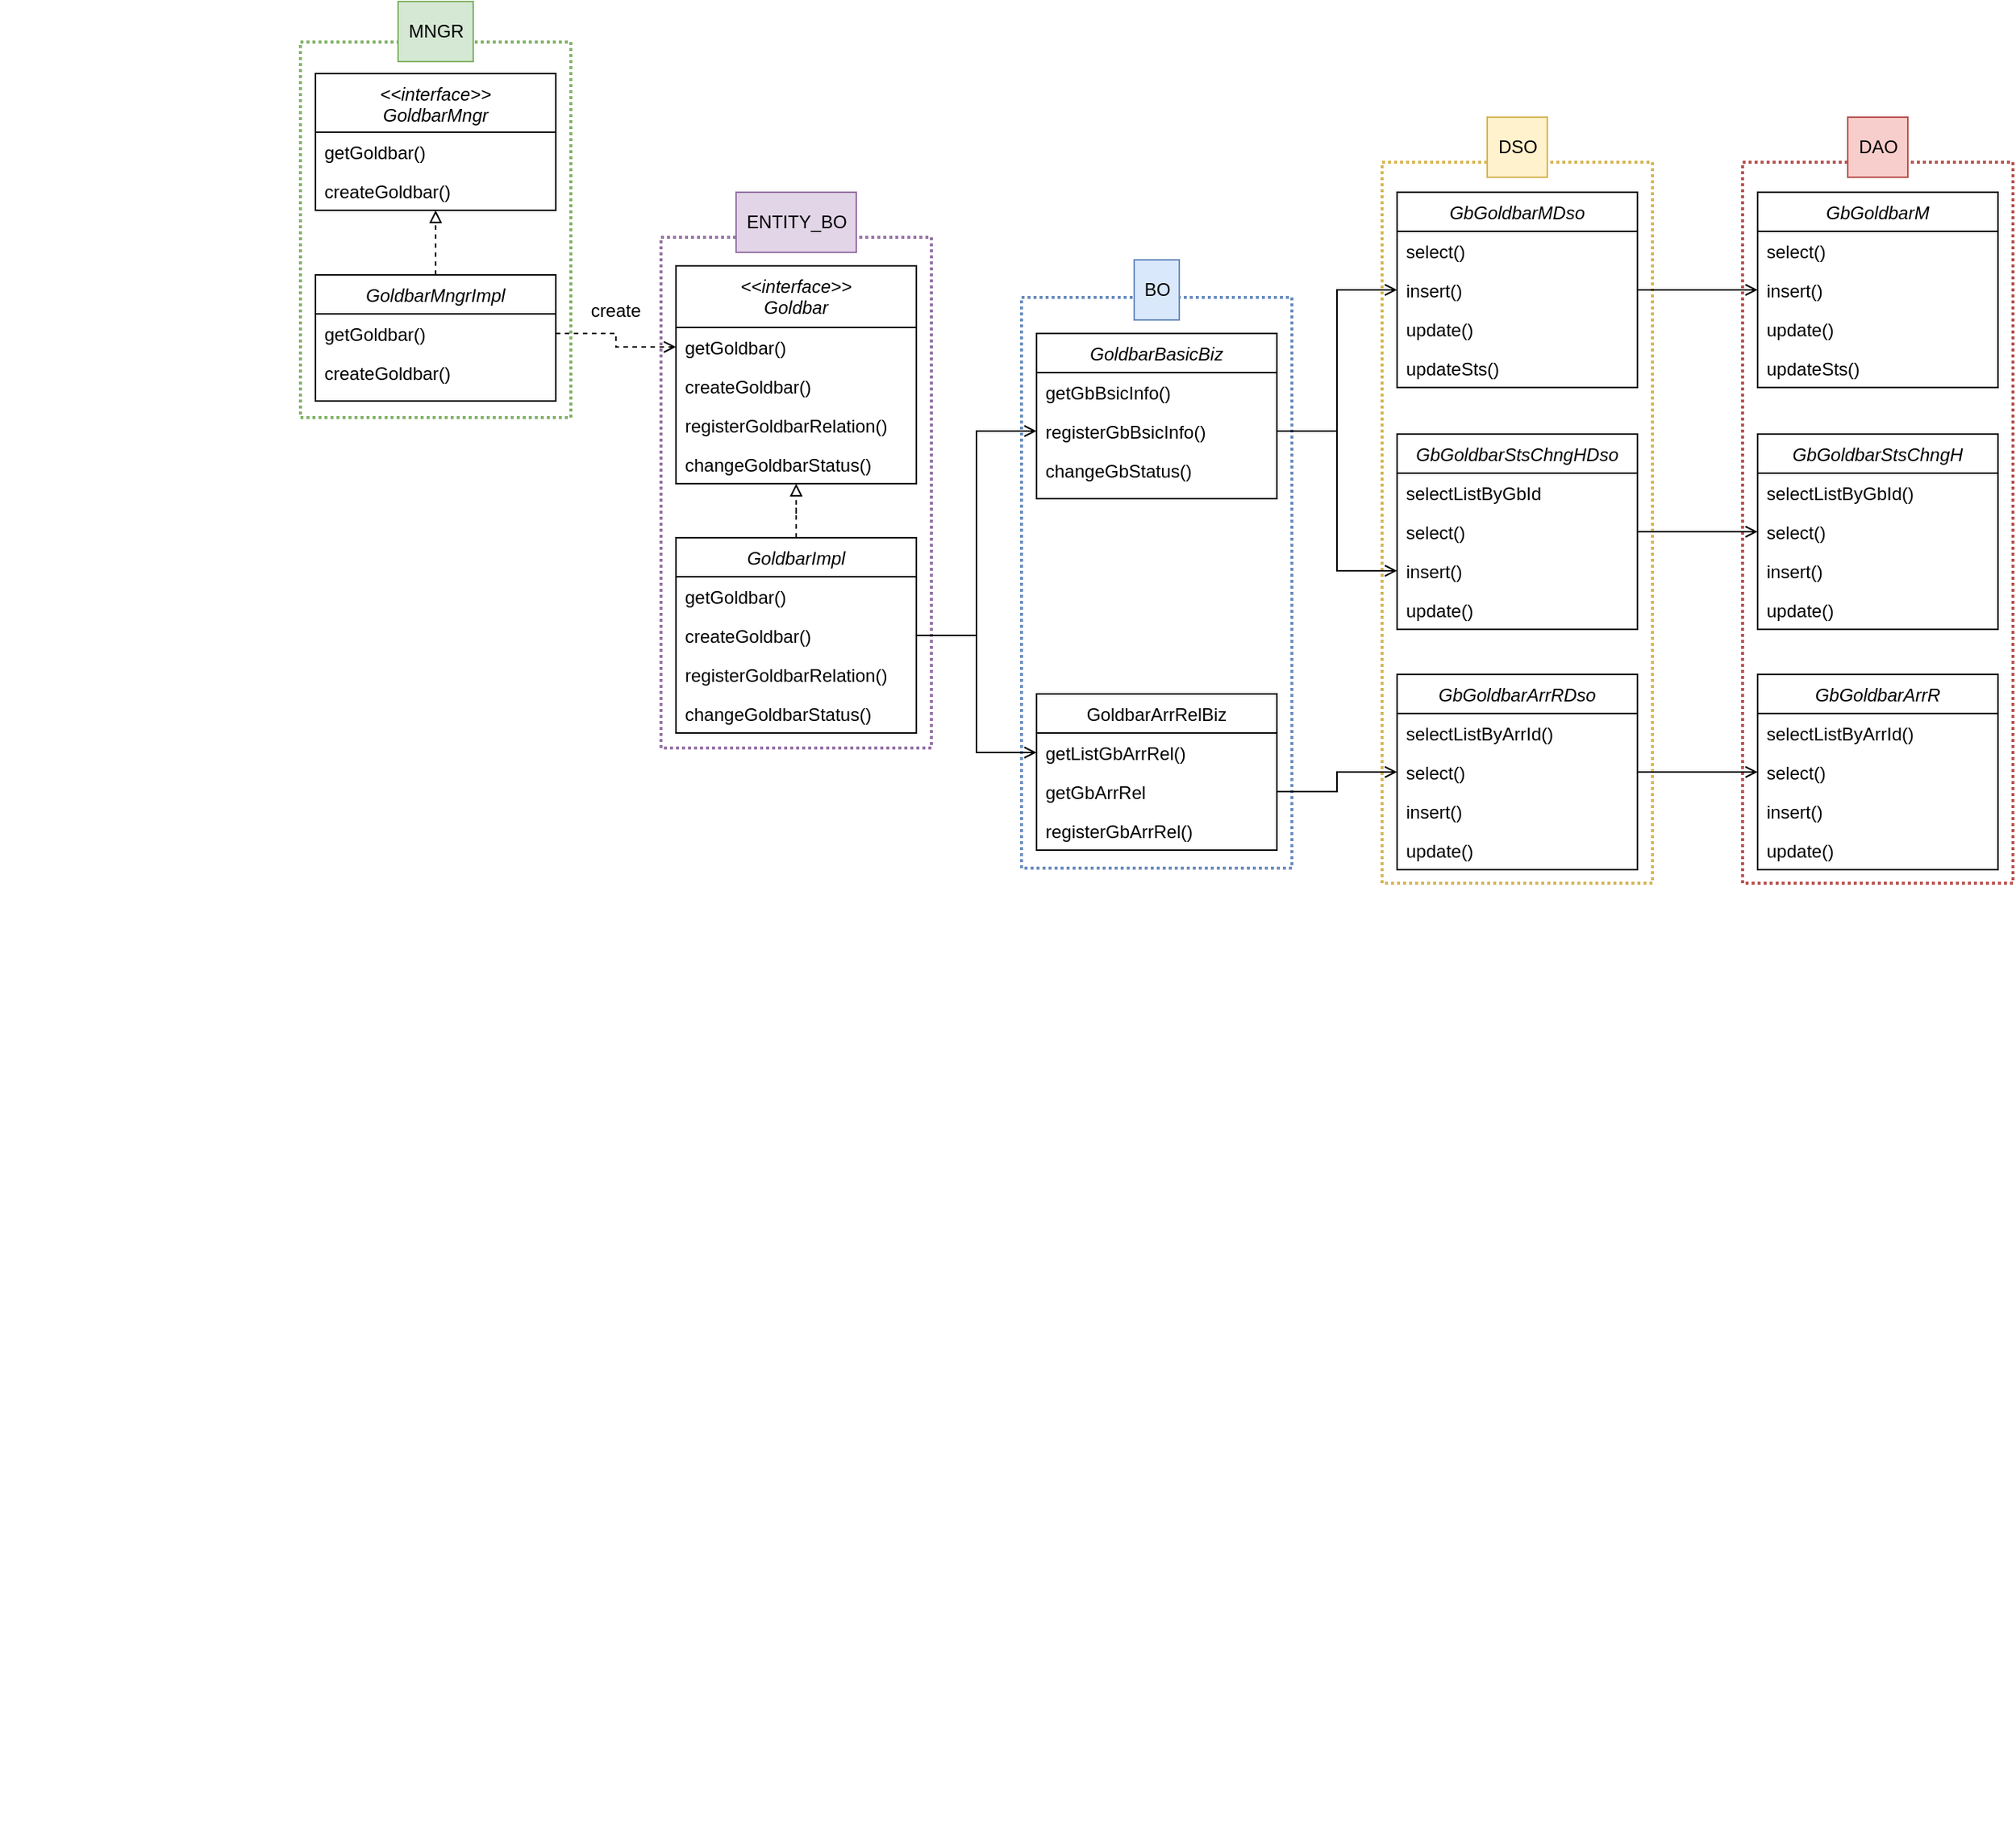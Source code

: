 <mxfile version="16.5.6" type="github">
  <diagram id="C5RBs43oDa-KdzZeNtuy" name="Page-1">
    <mxGraphModel dx="2785" dy="1581" grid="1" gridSize="10" guides="1" tooltips="1" connect="1" arrows="1" fold="1" page="1" pageScale="1" pageWidth="1169" pageHeight="827" math="0" shadow="0">
      <root>
        <mxCell id="WIyWlLk6GJQsqaUBKTNV-0" />
        <mxCell id="WIyWlLk6GJQsqaUBKTNV-1" parent="WIyWlLk6GJQsqaUBKTNV-0" />
        <mxCell id="_aGvWEQTGh2hZGQztLzS-43" value="" style="rounded=0;whiteSpace=wrap;html=1;dashed=1;dashPattern=1 1;strokeWidth=2;strokeColor=none;" parent="WIyWlLk6GJQsqaUBKTNV-1" vertex="1">
          <mxGeometry x="-370" y="490" width="1160" height="610" as="geometry" />
        </mxCell>
        <mxCell id="_aGvWEQTGh2hZGQztLzS-39" value="" style="rounded=0;whiteSpace=wrap;html=1;fillColor=none;strokeColor=#b85450;strokeWidth=2;dashed=1;dashPattern=1 1;" parent="WIyWlLk6GJQsqaUBKTNV-1" vertex="1">
          <mxGeometry x="790" y="-20" width="180" height="480" as="geometry" />
        </mxCell>
        <mxCell id="_aGvWEQTGh2hZGQztLzS-38" value="" style="rounded=0;whiteSpace=wrap;html=1;fillColor=none;strokeColor=#d6b656;strokeWidth=2;dashed=1;dashPattern=1 1;" parent="WIyWlLk6GJQsqaUBKTNV-1" vertex="1">
          <mxGeometry x="550" y="-20" width="180" height="480" as="geometry" />
        </mxCell>
        <mxCell id="_aGvWEQTGh2hZGQztLzS-36" value="" style="rounded=0;whiteSpace=wrap;html=1;fillColor=none;strokeColor=#6c8ebf;strokeWidth=2;dashed=1;dashPattern=1 1;" parent="WIyWlLk6GJQsqaUBKTNV-1" vertex="1">
          <mxGeometry x="310" y="70" width="180" height="380" as="geometry" />
        </mxCell>
        <mxCell id="_aGvWEQTGh2hZGQztLzS-33" value="" style="rounded=0;whiteSpace=wrap;html=1;fillColor=none;strokeColor=#82b366;strokeWidth=2;dashed=1;dashPattern=1 1;" parent="WIyWlLk6GJQsqaUBKTNV-1" vertex="1">
          <mxGeometry x="-170" y="-100" width="180" height="250" as="geometry" />
        </mxCell>
        <mxCell id="_aGvWEQTGh2hZGQztLzS-35" value="" style="rounded=0;whiteSpace=wrap;html=1;fillColor=none;strokeColor=#9673a6;strokeWidth=2;dashed=1;dashPattern=1 1;" parent="WIyWlLk6GJQsqaUBKTNV-1" vertex="1">
          <mxGeometry x="70" y="30" width="180" height="340" as="geometry" />
        </mxCell>
        <mxCell id="zkfFHV4jXpPFQw0GAbJ--0" value="&lt;&lt;interface&gt;&gt;&#xa;GoldbarMngr" style="swimlane;fontStyle=2;align=center;verticalAlign=top;childLayout=stackLayout;horizontal=1;startSize=39;horizontalStack=0;resizeParent=1;resizeLast=0;collapsible=1;marginBottom=0;rounded=0;shadow=0;strokeWidth=1;" parent="WIyWlLk6GJQsqaUBKTNV-1" vertex="1">
          <mxGeometry x="-160" y="-79" width="160" height="91" as="geometry">
            <mxRectangle x="230" y="140" width="160" height="26" as="alternateBounds" />
          </mxGeometry>
        </mxCell>
        <mxCell id="zkfFHV4jXpPFQw0GAbJ--1" value="getGoldbar()" style="text;align=left;verticalAlign=top;spacingLeft=4;spacingRight=4;overflow=hidden;rotatable=0;points=[[0,0.5],[1,0.5]];portConstraint=eastwest;" parent="zkfFHV4jXpPFQw0GAbJ--0" vertex="1">
          <mxGeometry y="39" width="160" height="26" as="geometry" />
        </mxCell>
        <mxCell id="zkfFHV4jXpPFQw0GAbJ--3" value="createGoldbar()" style="text;align=left;verticalAlign=top;spacingLeft=4;spacingRight=4;overflow=hidden;rotatable=0;points=[[0,0.5],[1,0.5]];portConstraint=eastwest;rounded=0;shadow=0;html=0;" parent="zkfFHV4jXpPFQw0GAbJ--0" vertex="1">
          <mxGeometry y="65" width="160" height="26" as="geometry" />
        </mxCell>
        <mxCell id="zkfFHV4jXpPFQw0GAbJ--6" value="GoldbarArrRelBiz" style="swimlane;fontStyle=0;align=center;verticalAlign=top;childLayout=stackLayout;horizontal=1;startSize=26;horizontalStack=0;resizeParent=1;resizeLast=0;collapsible=1;marginBottom=0;rounded=0;shadow=0;strokeWidth=1;" parent="WIyWlLk6GJQsqaUBKTNV-1" vertex="1">
          <mxGeometry x="320" y="334" width="160" height="104" as="geometry">
            <mxRectangle x="130" y="380" width="160" height="26" as="alternateBounds" />
          </mxGeometry>
        </mxCell>
        <mxCell id="zkfFHV4jXpPFQw0GAbJ--7" value="getListGbArrRel()" style="text;align=left;verticalAlign=top;spacingLeft=4;spacingRight=4;overflow=hidden;rotatable=0;points=[[0,0.5],[1,0.5]];portConstraint=eastwest;" parent="zkfFHV4jXpPFQw0GAbJ--6" vertex="1">
          <mxGeometry y="26" width="160" height="26" as="geometry" />
        </mxCell>
        <mxCell id="zkfFHV4jXpPFQw0GAbJ--8" value="getGbArrRel" style="text;align=left;verticalAlign=top;spacingLeft=4;spacingRight=4;overflow=hidden;rotatable=0;points=[[0,0.5],[1,0.5]];portConstraint=eastwest;rounded=0;shadow=0;html=0;" parent="zkfFHV4jXpPFQw0GAbJ--6" vertex="1">
          <mxGeometry y="52" width="160" height="26" as="geometry" />
        </mxCell>
        <mxCell id="IMYL19o0rBNONbYTWFvz-0" value="registerGbArrRel()" style="text;align=left;verticalAlign=top;spacingLeft=4;spacingRight=4;overflow=hidden;rotatable=0;points=[[0,0.5],[1,0.5]];portConstraint=eastwest;rounded=0;shadow=0;html=0;" parent="zkfFHV4jXpPFQw0GAbJ--6" vertex="1">
          <mxGeometry y="78" width="160" height="26" as="geometry" />
        </mxCell>
        <mxCell id="XhODxmY8wgKng1i2vLVl-26" value="" style="edgeStyle=orthogonalEdgeStyle;rounded=0;orthogonalLoop=1;jettySize=auto;html=1;entryX=0.5;entryY=1;entryDx=0;entryDy=0;endArrow=block;endFill=0;dashed=1;" parent="WIyWlLk6GJQsqaUBKTNV-1" source="XhODxmY8wgKng1i2vLVl-0" target="zkfFHV4jXpPFQw0GAbJ--0" edge="1">
          <mxGeometry relative="1" as="geometry" />
        </mxCell>
        <mxCell id="XhODxmY8wgKng1i2vLVl-0" value="GoldbarMngrImpl" style="swimlane;fontStyle=2;align=center;verticalAlign=top;childLayout=stackLayout;horizontal=1;startSize=26;horizontalStack=0;resizeParent=1;resizeLast=0;collapsible=1;marginBottom=0;rounded=0;shadow=0;strokeWidth=1;" parent="WIyWlLk6GJQsqaUBKTNV-1" vertex="1">
          <mxGeometry x="-160" y="55" width="160" height="84" as="geometry">
            <mxRectangle x="230" y="140" width="160" height="26" as="alternateBounds" />
          </mxGeometry>
        </mxCell>
        <mxCell id="XhODxmY8wgKng1i2vLVl-1" value="getGoldbar()" style="text;align=left;verticalAlign=top;spacingLeft=4;spacingRight=4;overflow=hidden;rotatable=0;points=[[0,0.5],[1,0.5]];portConstraint=eastwest;" parent="XhODxmY8wgKng1i2vLVl-0" vertex="1">
          <mxGeometry y="26" width="160" height="26" as="geometry" />
        </mxCell>
        <mxCell id="XhODxmY8wgKng1i2vLVl-3" value="createGoldbar()" style="text;align=left;verticalAlign=top;spacingLeft=4;spacingRight=4;overflow=hidden;rotatable=0;points=[[0,0.5],[1,0.5]];portConstraint=eastwest;rounded=0;shadow=0;html=0;" parent="XhODxmY8wgKng1i2vLVl-0" vertex="1">
          <mxGeometry y="52" width="160" height="26" as="geometry" />
        </mxCell>
        <mxCell id="XhODxmY8wgKng1i2vLVl-14" value="GoldbarBasicBiz" style="swimlane;fontStyle=2;align=center;verticalAlign=top;childLayout=stackLayout;horizontal=1;startSize=26;horizontalStack=0;resizeParent=1;resizeLast=0;collapsible=1;marginBottom=0;rounded=0;shadow=0;strokeWidth=1;" parent="WIyWlLk6GJQsqaUBKTNV-1" vertex="1">
          <mxGeometry x="320" y="94" width="160" height="110" as="geometry">
            <mxRectangle x="230" y="140" width="160" height="26" as="alternateBounds" />
          </mxGeometry>
        </mxCell>
        <mxCell id="XhODxmY8wgKng1i2vLVl-15" value="getGbBsicInfo()" style="text;align=left;verticalAlign=top;spacingLeft=4;spacingRight=4;overflow=hidden;rotatable=0;points=[[0,0.5],[1,0.5]];portConstraint=eastwest;" parent="XhODxmY8wgKng1i2vLVl-14" vertex="1">
          <mxGeometry y="26" width="160" height="26" as="geometry" />
        </mxCell>
        <mxCell id="XhODxmY8wgKng1i2vLVl-16" value="registerGbBsicInfo()" style="text;align=left;verticalAlign=top;spacingLeft=4;spacingRight=4;overflow=hidden;rotatable=0;points=[[0,0.5],[1,0.5]];portConstraint=eastwest;rounded=0;shadow=0;html=0;" parent="XhODxmY8wgKng1i2vLVl-14" vertex="1">
          <mxGeometry y="52" width="160" height="26" as="geometry" />
        </mxCell>
        <mxCell id="XhODxmY8wgKng1i2vLVl-17" value="changeGbStatus()" style="text;align=left;verticalAlign=top;spacingLeft=4;spacingRight=4;overflow=hidden;rotatable=0;points=[[0,0.5],[1,0.5]];portConstraint=eastwest;rounded=0;shadow=0;html=0;" parent="XhODxmY8wgKng1i2vLVl-14" vertex="1">
          <mxGeometry y="78" width="160" height="26" as="geometry" />
        </mxCell>
        <mxCell id="XhODxmY8wgKng1i2vLVl-22" value="GbGoldbarM" style="swimlane;fontStyle=2;align=center;verticalAlign=top;childLayout=stackLayout;horizontal=1;startSize=26;horizontalStack=0;resizeParent=1;resizeLast=0;collapsible=1;marginBottom=0;rounded=0;shadow=0;strokeWidth=1;" parent="WIyWlLk6GJQsqaUBKTNV-1" vertex="1">
          <mxGeometry x="800" width="160" height="130" as="geometry">
            <mxRectangle x="230" y="140" width="160" height="26" as="alternateBounds" />
          </mxGeometry>
        </mxCell>
        <mxCell id="XhODxmY8wgKng1i2vLVl-23" value="select()" style="text;align=left;verticalAlign=top;spacingLeft=4;spacingRight=4;overflow=hidden;rotatable=0;points=[[0,0.5],[1,0.5]];portConstraint=eastwest;" parent="XhODxmY8wgKng1i2vLVl-22" vertex="1">
          <mxGeometry y="26" width="160" height="26" as="geometry" />
        </mxCell>
        <mxCell id="XhODxmY8wgKng1i2vLVl-24" value="insert()" style="text;align=left;verticalAlign=top;spacingLeft=4;spacingRight=4;overflow=hidden;rotatable=0;points=[[0,0.5],[1,0.5]];portConstraint=eastwest;rounded=0;shadow=0;html=0;" parent="XhODxmY8wgKng1i2vLVl-22" vertex="1">
          <mxGeometry y="52" width="160" height="26" as="geometry" />
        </mxCell>
        <mxCell id="XhODxmY8wgKng1i2vLVl-25" value="update()" style="text;align=left;verticalAlign=top;spacingLeft=4;spacingRight=4;overflow=hidden;rotatable=0;points=[[0,0.5],[1,0.5]];portConstraint=eastwest;rounded=0;shadow=0;html=0;" parent="XhODxmY8wgKng1i2vLVl-22" vertex="1">
          <mxGeometry y="78" width="160" height="26" as="geometry" />
        </mxCell>
        <mxCell id="_aGvWEQTGh2hZGQztLzS-1" value="updateSts()" style="text;align=left;verticalAlign=top;spacingLeft=4;spacingRight=4;overflow=hidden;rotatable=0;points=[[0,0.5],[1,0.5]];portConstraint=eastwest;rounded=0;shadow=0;html=0;" parent="XhODxmY8wgKng1i2vLVl-22" vertex="1">
          <mxGeometry y="104" width="160" height="26" as="geometry" />
        </mxCell>
        <mxCell id="XhODxmY8wgKng1i2vLVl-28" value="" style="edgeStyle=orthogonalEdgeStyle;rounded=0;orthogonalLoop=1;jettySize=auto;html=1;entryX=0;entryY=0.5;entryDx=0;entryDy=0;exitX=1;exitY=0.5;exitDx=0;exitDy=0;endArrow=open;endFill=0;" parent="WIyWlLk6GJQsqaUBKTNV-1" source="XhODxmY8wgKng1i2vLVl-55" target="zkfFHV4jXpPFQw0GAbJ--7" edge="1">
          <mxGeometry relative="1" as="geometry">
            <mxPoint x="180" y="315" as="sourcePoint" />
            <mxPoint x="260" y="235" as="targetPoint" />
          </mxGeometry>
        </mxCell>
        <mxCell id="XhODxmY8wgKng1i2vLVl-29" value="" style="edgeStyle=orthogonalEdgeStyle;rounded=0;orthogonalLoop=1;jettySize=auto;html=1;endArrow=open;endFill=0;entryX=0;entryY=0.5;entryDx=0;entryDy=0;" parent="WIyWlLk6GJQsqaUBKTNV-1" source="XhODxmY8wgKng1i2vLVl-16" target="_aGvWEQTGh2hZGQztLzS-20" edge="1">
          <mxGeometry relative="1" as="geometry">
            <mxPoint x="465" y="235" as="targetPoint" />
          </mxGeometry>
        </mxCell>
        <mxCell id="XhODxmY8wgKng1i2vLVl-30" value="" style="edgeStyle=orthogonalEdgeStyle;rounded=0;orthogonalLoop=1;jettySize=auto;html=1;endArrow=open;endFill=0;entryX=0;entryY=0.5;entryDx=0;entryDy=0;exitX=1;exitY=0.5;exitDx=0;exitDy=0;" parent="WIyWlLk6GJQsqaUBKTNV-1" source="_aGvWEQTGh2hZGQztLzS-13" target="XhODxmY8wgKng1i2vLVl-24" edge="1">
          <mxGeometry relative="1" as="geometry">
            <mxPoint x="625" y="65" as="sourcePoint" />
          </mxGeometry>
        </mxCell>
        <mxCell id="XhODxmY8wgKng1i2vLVl-31" value="" style="edgeStyle=orthogonalEdgeStyle;rounded=0;orthogonalLoop=1;jettySize=auto;html=1;endArrow=open;endFill=0;entryX=0;entryY=0.5;entryDx=0;entryDy=0;exitX=1;exitY=0.5;exitDx=0;exitDy=0;" parent="WIyWlLk6GJQsqaUBKTNV-1" source="zkfFHV4jXpPFQw0GAbJ--8" target="_aGvWEQTGh2hZGQztLzS-24" edge="1">
          <mxGeometry relative="1" as="geometry">
            <mxPoint x="460" y="359" as="targetPoint" />
          </mxGeometry>
        </mxCell>
        <mxCell id="XhODxmY8wgKng1i2vLVl-33" value="&lt;p style=&quot;line-height: 1.2&quot;&gt;DAO&lt;/p&gt;" style="text;html=1;resizable=0;autosize=1;align=center;verticalAlign=middle;points=[];fillColor=#f8cecc;strokeColor=#b85450;rounded=0;shadow=0;gradientColor=none;" parent="WIyWlLk6GJQsqaUBKTNV-1" vertex="1">
          <mxGeometry x="860" y="-50" width="40" height="40" as="geometry" />
        </mxCell>
        <mxCell id="XhODxmY8wgKng1i2vLVl-40" value="&lt;p style=&quot;line-height: 1.2&quot;&gt;DSO&lt;/p&gt;" style="text;html=1;resizable=0;autosize=1;align=center;verticalAlign=middle;points=[];fillColor=#fff2cc;strokeColor=#d6b656;rounded=0;shadow=0;" parent="WIyWlLk6GJQsqaUBKTNV-1" vertex="1">
          <mxGeometry x="620" y="-50" width="40" height="40" as="geometry" />
        </mxCell>
        <mxCell id="XhODxmY8wgKng1i2vLVl-44" value="&lt;p style=&quot;line-height: 1.2&quot;&gt;&lt;span&gt;BO&lt;/span&gt;&lt;br&gt;&lt;/p&gt;" style="text;html=1;resizable=0;autosize=1;align=center;verticalAlign=middle;points=[];fillColor=#dae8fc;strokeColor=#6c8ebf;rounded=0;shadow=0;" parent="WIyWlLk6GJQsqaUBKTNV-1" vertex="1">
          <mxGeometry x="385" y="45" width="30" height="40" as="geometry" />
        </mxCell>
        <mxCell id="XhODxmY8wgKng1i2vLVl-47" value="&lt;p style=&quot;line-height: 1.2&quot;&gt;&lt;span&gt;ENTITY_&lt;/span&gt;&lt;span&gt;BO&lt;/span&gt;&lt;/p&gt;" style="text;html=1;resizable=0;autosize=1;align=center;verticalAlign=middle;points=[];fillColor=#e1d5e7;strokeColor=#9673a6;rounded=0;shadow=0;" parent="WIyWlLk6GJQsqaUBKTNV-1" vertex="1">
          <mxGeometry x="120" width="80" height="40" as="geometry" />
        </mxCell>
        <mxCell id="XhODxmY8wgKng1i2vLVl-48" value="&lt;&lt;interface&gt;&gt;&#xa;Goldbar" style="swimlane;fontStyle=2;align=center;verticalAlign=top;childLayout=stackLayout;horizontal=1;startSize=41;horizontalStack=0;resizeParent=1;resizeLast=0;collapsible=1;marginBottom=0;rounded=0;shadow=0;strokeWidth=1;" parent="WIyWlLk6GJQsqaUBKTNV-1" vertex="1">
          <mxGeometry x="80" y="49" width="160" height="145" as="geometry">
            <mxRectangle x="230" y="140" width="160" height="26" as="alternateBounds" />
          </mxGeometry>
        </mxCell>
        <mxCell id="XhODxmY8wgKng1i2vLVl-49" value="getGoldbar()" style="text;align=left;verticalAlign=top;spacingLeft=4;spacingRight=4;overflow=hidden;rotatable=0;points=[[0,0.5],[1,0.5]];portConstraint=eastwest;" parent="XhODxmY8wgKng1i2vLVl-48" vertex="1">
          <mxGeometry y="41" width="160" height="26" as="geometry" />
        </mxCell>
        <mxCell id="XhODxmY8wgKng1i2vLVl-50" value="createGoldbar()" style="text;align=left;verticalAlign=top;spacingLeft=4;spacingRight=4;overflow=hidden;rotatable=0;points=[[0,0.5],[1,0.5]];portConstraint=eastwest;rounded=0;shadow=0;html=0;" parent="XhODxmY8wgKng1i2vLVl-48" vertex="1">
          <mxGeometry y="67" width="160" height="26" as="geometry" />
        </mxCell>
        <mxCell id="XhODxmY8wgKng1i2vLVl-63" value="registerGoldbarRelation()" style="text;align=left;verticalAlign=top;spacingLeft=4;spacingRight=4;overflow=hidden;rotatable=0;points=[[0,0.5],[1,0.5]];portConstraint=eastwest;rounded=0;shadow=0;html=0;" parent="XhODxmY8wgKng1i2vLVl-48" vertex="1">
          <mxGeometry y="93" width="160" height="26" as="geometry" />
        </mxCell>
        <mxCell id="_3Rab-QQ2PwbZk5faTCM-0" value="changeGoldbarStatus()" style="text;align=left;verticalAlign=top;spacingLeft=4;spacingRight=4;overflow=hidden;rotatable=0;points=[[0,0.5],[1,0.5]];portConstraint=eastwest;" vertex="1" parent="XhODxmY8wgKng1i2vLVl-48">
          <mxGeometry y="119" width="160" height="26" as="geometry" />
        </mxCell>
        <mxCell id="XhODxmY8wgKng1i2vLVl-52" value="" style="edgeStyle=orthogonalEdgeStyle;rounded=0;orthogonalLoop=1;jettySize=auto;html=1;entryX=0.5;entryY=1;entryDx=0;entryDy=0;endArrow=block;endFill=0;dashed=1;" parent="WIyWlLk6GJQsqaUBKTNV-1" source="XhODxmY8wgKng1i2vLVl-53" target="XhODxmY8wgKng1i2vLVl-48" edge="1">
          <mxGeometry relative="1" as="geometry" />
        </mxCell>
        <mxCell id="XhODxmY8wgKng1i2vLVl-53" value="GoldbarImpl" style="swimlane;fontStyle=2;align=center;verticalAlign=top;childLayout=stackLayout;horizontal=1;startSize=26;horizontalStack=0;resizeParent=1;resizeLast=0;collapsible=1;marginBottom=0;rounded=0;shadow=0;strokeWidth=1;" parent="WIyWlLk6GJQsqaUBKTNV-1" vertex="1">
          <mxGeometry x="80" y="230" width="160" height="130" as="geometry">
            <mxRectangle x="230" y="140" width="160" height="26" as="alternateBounds" />
          </mxGeometry>
        </mxCell>
        <mxCell id="XhODxmY8wgKng1i2vLVl-54" value="getGoldbar()" style="text;align=left;verticalAlign=top;spacingLeft=4;spacingRight=4;overflow=hidden;rotatable=0;points=[[0,0.5],[1,0.5]];portConstraint=eastwest;" parent="XhODxmY8wgKng1i2vLVl-53" vertex="1">
          <mxGeometry y="26" width="160" height="26" as="geometry" />
        </mxCell>
        <mxCell id="XhODxmY8wgKng1i2vLVl-55" value="createGoldbar()" style="text;align=left;verticalAlign=top;spacingLeft=4;spacingRight=4;overflow=hidden;rotatable=0;points=[[0,0.5],[1,0.5]];portConstraint=eastwest;rounded=0;shadow=0;html=0;" parent="XhODxmY8wgKng1i2vLVl-53" vertex="1">
          <mxGeometry y="52" width="160" height="26" as="geometry" />
        </mxCell>
        <mxCell id="XhODxmY8wgKng1i2vLVl-64" value="registerGoldbarRelation()" style="text;align=left;verticalAlign=top;spacingLeft=4;spacingRight=4;overflow=hidden;rotatable=0;points=[[0,0.5],[1,0.5]];portConstraint=eastwest;rounded=0;shadow=0;html=0;" parent="XhODxmY8wgKng1i2vLVl-53" vertex="1">
          <mxGeometry y="78" width="160" height="26" as="geometry" />
        </mxCell>
        <mxCell id="_3Rab-QQ2PwbZk5faTCM-1" value="changeGoldbarStatus()" style="text;align=left;verticalAlign=top;spacingLeft=4;spacingRight=4;overflow=hidden;rotatable=0;points=[[0,0.5],[1,0.5]];portConstraint=eastwest;" vertex="1" parent="XhODxmY8wgKng1i2vLVl-53">
          <mxGeometry y="104" width="160" height="26" as="geometry" />
        </mxCell>
        <mxCell id="XhODxmY8wgKng1i2vLVl-58" value="&lt;p style=&quot;line-height: 1.2&quot;&gt;MNGR&lt;/p&gt;" style="text;html=1;resizable=0;autosize=1;align=center;verticalAlign=middle;points=[];fillColor=#d5e8d4;strokeColor=#82b366;rounded=0;shadow=0;" parent="WIyWlLk6GJQsqaUBKTNV-1" vertex="1">
          <mxGeometry x="-105" y="-127" width="50" height="40" as="geometry" />
        </mxCell>
        <mxCell id="XhODxmY8wgKng1i2vLVl-60" value="" style="edgeStyle=orthogonalEdgeStyle;rounded=0;orthogonalLoop=1;jettySize=auto;html=1;endArrow=open;endFill=0;dashed=1;startArrow=none;exitX=1;exitY=0.5;exitDx=0;exitDy=0;entryX=0;entryY=0.5;entryDx=0;entryDy=0;" parent="WIyWlLk6GJQsqaUBKTNV-1" source="XhODxmY8wgKng1i2vLVl-1" target="XhODxmY8wgKng1i2vLVl-49" edge="1">
          <mxGeometry relative="1" as="geometry">
            <mxPoint x="-61" y="221" as="sourcePoint" />
            <mxPoint y="115" as="targetPoint" />
          </mxGeometry>
        </mxCell>
        <mxCell id="IMYL19o0rBNONbYTWFvz-5" value="GbGoldbarStsChngH" style="swimlane;fontStyle=2;align=center;verticalAlign=top;childLayout=stackLayout;horizontal=1;startSize=26;horizontalStack=0;resizeParent=1;resizeLast=0;collapsible=1;marginBottom=0;rounded=0;shadow=0;strokeWidth=1;" parent="WIyWlLk6GJQsqaUBKTNV-1" vertex="1">
          <mxGeometry x="800" y="161" width="160" height="130" as="geometry">
            <mxRectangle x="230" y="140" width="160" height="26" as="alternateBounds" />
          </mxGeometry>
        </mxCell>
        <mxCell id="IMYL19o0rBNONbYTWFvz-6" value="selectListByGbId()" style="text;align=left;verticalAlign=top;spacingLeft=4;spacingRight=4;overflow=hidden;rotatable=0;points=[[0,0.5],[1,0.5]];portConstraint=eastwest;" parent="IMYL19o0rBNONbYTWFvz-5" vertex="1">
          <mxGeometry y="26" width="160" height="26" as="geometry" />
        </mxCell>
        <mxCell id="IMYL19o0rBNONbYTWFvz-7" value="select()" style="text;align=left;verticalAlign=top;spacingLeft=4;spacingRight=4;overflow=hidden;rotatable=0;points=[[0,0.5],[1,0.5]];portConstraint=eastwest;rounded=0;shadow=0;html=0;" parent="IMYL19o0rBNONbYTWFvz-5" vertex="1">
          <mxGeometry y="52" width="160" height="26" as="geometry" />
        </mxCell>
        <mxCell id="IMYL19o0rBNONbYTWFvz-8" value="insert()" style="text;align=left;verticalAlign=top;spacingLeft=4;spacingRight=4;overflow=hidden;rotatable=0;points=[[0,0.5],[1,0.5]];portConstraint=eastwest;rounded=0;shadow=0;html=0;" parent="IMYL19o0rBNONbYTWFvz-5" vertex="1">
          <mxGeometry y="78" width="160" height="26" as="geometry" />
        </mxCell>
        <mxCell id="_aGvWEQTGh2hZGQztLzS-2" value="update()" style="text;align=left;verticalAlign=top;spacingLeft=4;spacingRight=4;overflow=hidden;rotatable=0;points=[[0,0.5],[1,0.5]];portConstraint=eastwest;rounded=0;shadow=0;html=0;" parent="IMYL19o0rBNONbYTWFvz-5" vertex="1">
          <mxGeometry y="104" width="160" height="26" as="geometry" />
        </mxCell>
        <mxCell id="_aGvWEQTGh2hZGQztLzS-0" value="" style="edgeStyle=orthogonalEdgeStyle;rounded=0;orthogonalLoop=1;jettySize=auto;html=1;endArrow=open;endFill=0;exitX=1;exitY=0.5;exitDx=0;exitDy=0;" parent="WIyWlLk6GJQsqaUBKTNV-1" source="XhODxmY8wgKng1i2vLVl-16" target="_aGvWEQTGh2hZGQztLzS-13" edge="1">
          <mxGeometry relative="1" as="geometry">
            <mxPoint x="420" y="235" as="sourcePoint" />
            <mxPoint x="465" y="65" as="targetPoint" />
          </mxGeometry>
        </mxCell>
        <mxCell id="_aGvWEQTGh2hZGQztLzS-3" value="GbGoldbarArrR" style="swimlane;fontStyle=2;align=center;verticalAlign=top;childLayout=stackLayout;horizontal=1;startSize=26;horizontalStack=0;resizeParent=1;resizeLast=0;collapsible=1;marginBottom=0;rounded=0;shadow=0;strokeWidth=1;" parent="WIyWlLk6GJQsqaUBKTNV-1" vertex="1">
          <mxGeometry x="800" y="321" width="160" height="130" as="geometry">
            <mxRectangle x="230" y="140" width="160" height="26" as="alternateBounds" />
          </mxGeometry>
        </mxCell>
        <mxCell id="_aGvWEQTGh2hZGQztLzS-5" value="selectListByArrId()" style="text;align=left;verticalAlign=top;spacingLeft=4;spacingRight=4;overflow=hidden;rotatable=0;points=[[0,0.5],[1,0.5]];portConstraint=eastwest;rounded=0;shadow=0;html=0;" parent="_aGvWEQTGh2hZGQztLzS-3" vertex="1">
          <mxGeometry y="26" width="160" height="26" as="geometry" />
        </mxCell>
        <mxCell id="_aGvWEQTGh2hZGQztLzS-4" value="select()" style="text;align=left;verticalAlign=top;spacingLeft=4;spacingRight=4;overflow=hidden;rotatable=0;points=[[0,0.5],[1,0.5]];portConstraint=eastwest;" parent="_aGvWEQTGh2hZGQztLzS-3" vertex="1">
          <mxGeometry y="52" width="160" height="26" as="geometry" />
        </mxCell>
        <mxCell id="_aGvWEQTGh2hZGQztLzS-6" value="insert()" style="text;align=left;verticalAlign=top;spacingLeft=4;spacingRight=4;overflow=hidden;rotatable=0;points=[[0,0.5],[1,0.5]];portConstraint=eastwest;rounded=0;shadow=0;html=0;" parent="_aGvWEQTGh2hZGQztLzS-3" vertex="1">
          <mxGeometry y="78" width="160" height="26" as="geometry" />
        </mxCell>
        <mxCell id="_aGvWEQTGh2hZGQztLzS-7" value="update()" style="text;align=left;verticalAlign=top;spacingLeft=4;spacingRight=4;overflow=hidden;rotatable=0;points=[[0,0.5],[1,0.5]];portConstraint=eastwest;rounded=0;shadow=0;html=0;" parent="_aGvWEQTGh2hZGQztLzS-3" vertex="1">
          <mxGeometry y="104" width="160" height="26" as="geometry" />
        </mxCell>
        <mxCell id="_aGvWEQTGh2hZGQztLzS-11" value="GbGoldbarMDso" style="swimlane;fontStyle=2;align=center;verticalAlign=top;childLayout=stackLayout;horizontal=1;startSize=26;horizontalStack=0;resizeParent=1;resizeLast=0;collapsible=1;marginBottom=0;rounded=0;shadow=0;strokeWidth=1;" parent="WIyWlLk6GJQsqaUBKTNV-1" vertex="1">
          <mxGeometry x="560" width="160" height="130" as="geometry">
            <mxRectangle x="230" y="140" width="160" height="26" as="alternateBounds" />
          </mxGeometry>
        </mxCell>
        <mxCell id="_aGvWEQTGh2hZGQztLzS-12" value="select()" style="text;align=left;verticalAlign=top;spacingLeft=4;spacingRight=4;overflow=hidden;rotatable=0;points=[[0,0.5],[1,0.5]];portConstraint=eastwest;" parent="_aGvWEQTGh2hZGQztLzS-11" vertex="1">
          <mxGeometry y="26" width="160" height="26" as="geometry" />
        </mxCell>
        <mxCell id="_aGvWEQTGh2hZGQztLzS-13" value="insert()" style="text;align=left;verticalAlign=top;spacingLeft=4;spacingRight=4;overflow=hidden;rotatable=0;points=[[0,0.5],[1,0.5]];portConstraint=eastwest;rounded=0;shadow=0;html=0;" parent="_aGvWEQTGh2hZGQztLzS-11" vertex="1">
          <mxGeometry y="52" width="160" height="26" as="geometry" />
        </mxCell>
        <mxCell id="_aGvWEQTGh2hZGQztLzS-14" value="update()" style="text;align=left;verticalAlign=top;spacingLeft=4;spacingRight=4;overflow=hidden;rotatable=0;points=[[0,0.5],[1,0.5]];portConstraint=eastwest;rounded=0;shadow=0;html=0;" parent="_aGvWEQTGh2hZGQztLzS-11" vertex="1">
          <mxGeometry y="78" width="160" height="26" as="geometry" />
        </mxCell>
        <mxCell id="_aGvWEQTGh2hZGQztLzS-15" value="updateSts()" style="text;align=left;verticalAlign=top;spacingLeft=4;spacingRight=4;overflow=hidden;rotatable=0;points=[[0,0.5],[1,0.5]];portConstraint=eastwest;rounded=0;shadow=0;html=0;" parent="_aGvWEQTGh2hZGQztLzS-11" vertex="1">
          <mxGeometry y="104" width="160" height="26" as="geometry" />
        </mxCell>
        <mxCell id="_aGvWEQTGh2hZGQztLzS-17" value="GbGoldbarStsChngHDso" style="swimlane;fontStyle=2;align=center;verticalAlign=top;childLayout=stackLayout;horizontal=1;startSize=26;horizontalStack=0;resizeParent=1;resizeLast=0;collapsible=1;marginBottom=0;rounded=0;shadow=0;strokeWidth=1;" parent="WIyWlLk6GJQsqaUBKTNV-1" vertex="1">
          <mxGeometry x="560" y="161" width="160" height="130" as="geometry">
            <mxRectangle x="230" y="140" width="160" height="26" as="alternateBounds" />
          </mxGeometry>
        </mxCell>
        <mxCell id="_aGvWEQTGh2hZGQztLzS-18" value="selectListByGbId" style="text;align=left;verticalAlign=top;spacingLeft=4;spacingRight=4;overflow=hidden;rotatable=0;points=[[0,0.5],[1,0.5]];portConstraint=eastwest;" parent="_aGvWEQTGh2hZGQztLzS-17" vertex="1">
          <mxGeometry y="26" width="160" height="26" as="geometry" />
        </mxCell>
        <mxCell id="_aGvWEQTGh2hZGQztLzS-19" value="select()" style="text;align=left;verticalAlign=top;spacingLeft=4;spacingRight=4;overflow=hidden;rotatable=0;points=[[0,0.5],[1,0.5]];portConstraint=eastwest;rounded=0;shadow=0;html=0;" parent="_aGvWEQTGh2hZGQztLzS-17" vertex="1">
          <mxGeometry y="52" width="160" height="26" as="geometry" />
        </mxCell>
        <mxCell id="_aGvWEQTGh2hZGQztLzS-20" value="insert()" style="text;align=left;verticalAlign=top;spacingLeft=4;spacingRight=4;overflow=hidden;rotatable=0;points=[[0,0.5],[1,0.5]];portConstraint=eastwest;rounded=0;shadow=0;html=0;" parent="_aGvWEQTGh2hZGQztLzS-17" vertex="1">
          <mxGeometry y="78" width="160" height="26" as="geometry" />
        </mxCell>
        <mxCell id="_aGvWEQTGh2hZGQztLzS-21" value="update()" style="text;align=left;verticalAlign=top;spacingLeft=4;spacingRight=4;overflow=hidden;rotatable=0;points=[[0,0.5],[1,0.5]];portConstraint=eastwest;rounded=0;shadow=0;html=0;" parent="_aGvWEQTGh2hZGQztLzS-17" vertex="1">
          <mxGeometry y="104" width="160" height="26" as="geometry" />
        </mxCell>
        <mxCell id="_aGvWEQTGh2hZGQztLzS-22" value="GbGoldbarArrRDso" style="swimlane;fontStyle=2;align=center;verticalAlign=top;childLayout=stackLayout;horizontal=1;startSize=26;horizontalStack=0;resizeParent=1;resizeLast=0;collapsible=1;marginBottom=0;rounded=0;shadow=0;strokeWidth=1;" parent="WIyWlLk6GJQsqaUBKTNV-1" vertex="1">
          <mxGeometry x="560" y="321" width="160" height="130" as="geometry">
            <mxRectangle x="230" y="140" width="160" height="26" as="alternateBounds" />
          </mxGeometry>
        </mxCell>
        <mxCell id="_aGvWEQTGh2hZGQztLzS-23" value="selectListByArrId()" style="text;align=left;verticalAlign=top;spacingLeft=4;spacingRight=4;overflow=hidden;rotatable=0;points=[[0,0.5],[1,0.5]];portConstraint=eastwest;rounded=0;shadow=0;html=0;" parent="_aGvWEQTGh2hZGQztLzS-22" vertex="1">
          <mxGeometry y="26" width="160" height="26" as="geometry" />
        </mxCell>
        <mxCell id="_aGvWEQTGh2hZGQztLzS-24" value="select()" style="text;align=left;verticalAlign=top;spacingLeft=4;spacingRight=4;overflow=hidden;rotatable=0;points=[[0,0.5],[1,0.5]];portConstraint=eastwest;" parent="_aGvWEQTGh2hZGQztLzS-22" vertex="1">
          <mxGeometry y="52" width="160" height="26" as="geometry" />
        </mxCell>
        <mxCell id="_aGvWEQTGh2hZGQztLzS-25" value="insert()" style="text;align=left;verticalAlign=top;spacingLeft=4;spacingRight=4;overflow=hidden;rotatable=0;points=[[0,0.5],[1,0.5]];portConstraint=eastwest;rounded=0;shadow=0;html=0;" parent="_aGvWEQTGh2hZGQztLzS-22" vertex="1">
          <mxGeometry y="78" width="160" height="26" as="geometry" />
        </mxCell>
        <mxCell id="_aGvWEQTGh2hZGQztLzS-26" value="update()" style="text;align=left;verticalAlign=top;spacingLeft=4;spacingRight=4;overflow=hidden;rotatable=0;points=[[0,0.5],[1,0.5]];portConstraint=eastwest;rounded=0;shadow=0;html=0;" parent="_aGvWEQTGh2hZGQztLzS-22" vertex="1">
          <mxGeometry y="104" width="160" height="26" as="geometry" />
        </mxCell>
        <mxCell id="_aGvWEQTGh2hZGQztLzS-29" value="" style="edgeStyle=orthogonalEdgeStyle;rounded=0;orthogonalLoop=1;jettySize=auto;html=1;endArrow=open;endFill=0;entryX=0;entryY=0.5;entryDx=0;entryDy=0;exitX=1;exitY=0.5;exitDx=0;exitDy=0;" parent="WIyWlLk6GJQsqaUBKTNV-1" source="_aGvWEQTGh2hZGQztLzS-19" target="IMYL19o0rBNONbYTWFvz-7" edge="1">
          <mxGeometry relative="1" as="geometry">
            <mxPoint x="650" y="75" as="sourcePoint" />
            <mxPoint x="690" y="75" as="targetPoint" />
          </mxGeometry>
        </mxCell>
        <mxCell id="_aGvWEQTGh2hZGQztLzS-30" value="" style="edgeStyle=orthogonalEdgeStyle;rounded=0;orthogonalLoop=1;jettySize=auto;html=1;endArrow=open;endFill=0;entryX=0;entryY=0.5;entryDx=0;entryDy=0;exitX=1;exitY=0.5;exitDx=0;exitDy=0;" parent="WIyWlLk6GJQsqaUBKTNV-1" source="_aGvWEQTGh2hZGQztLzS-24" target="_aGvWEQTGh2hZGQztLzS-4" edge="1">
          <mxGeometry relative="1" as="geometry">
            <mxPoint x="650" y="236" as="sourcePoint" />
            <mxPoint x="690" y="236" as="targetPoint" />
          </mxGeometry>
        </mxCell>
        <mxCell id="_aGvWEQTGh2hZGQztLzS-31" value="" style="edgeStyle=orthogonalEdgeStyle;rounded=0;orthogonalLoop=1;jettySize=auto;html=1;entryX=0;entryY=0.5;entryDx=0;entryDy=0;exitX=1;exitY=0.5;exitDx=0;exitDy=0;endArrow=open;endFill=0;" parent="WIyWlLk6GJQsqaUBKTNV-1" source="XhODxmY8wgKng1i2vLVl-55" target="XhODxmY8wgKng1i2vLVl-16" edge="1">
          <mxGeometry relative="1" as="geometry">
            <mxPoint x="250" y="285" as="sourcePoint" />
            <mxPoint x="290" y="383" as="targetPoint" />
          </mxGeometry>
        </mxCell>
        <mxCell id="_aGvWEQTGh2hZGQztLzS-40" value="create" style="text;html=1;strokeColor=none;fillColor=none;align=center;verticalAlign=middle;whiteSpace=wrap;rounded=0;dashed=1;dashPattern=1 1;" parent="WIyWlLk6GJQsqaUBKTNV-1" vertex="1">
          <mxGeometry x="10" y="64" width="60" height="30" as="geometry" />
        </mxCell>
      </root>
    </mxGraphModel>
  </diagram>
</mxfile>
